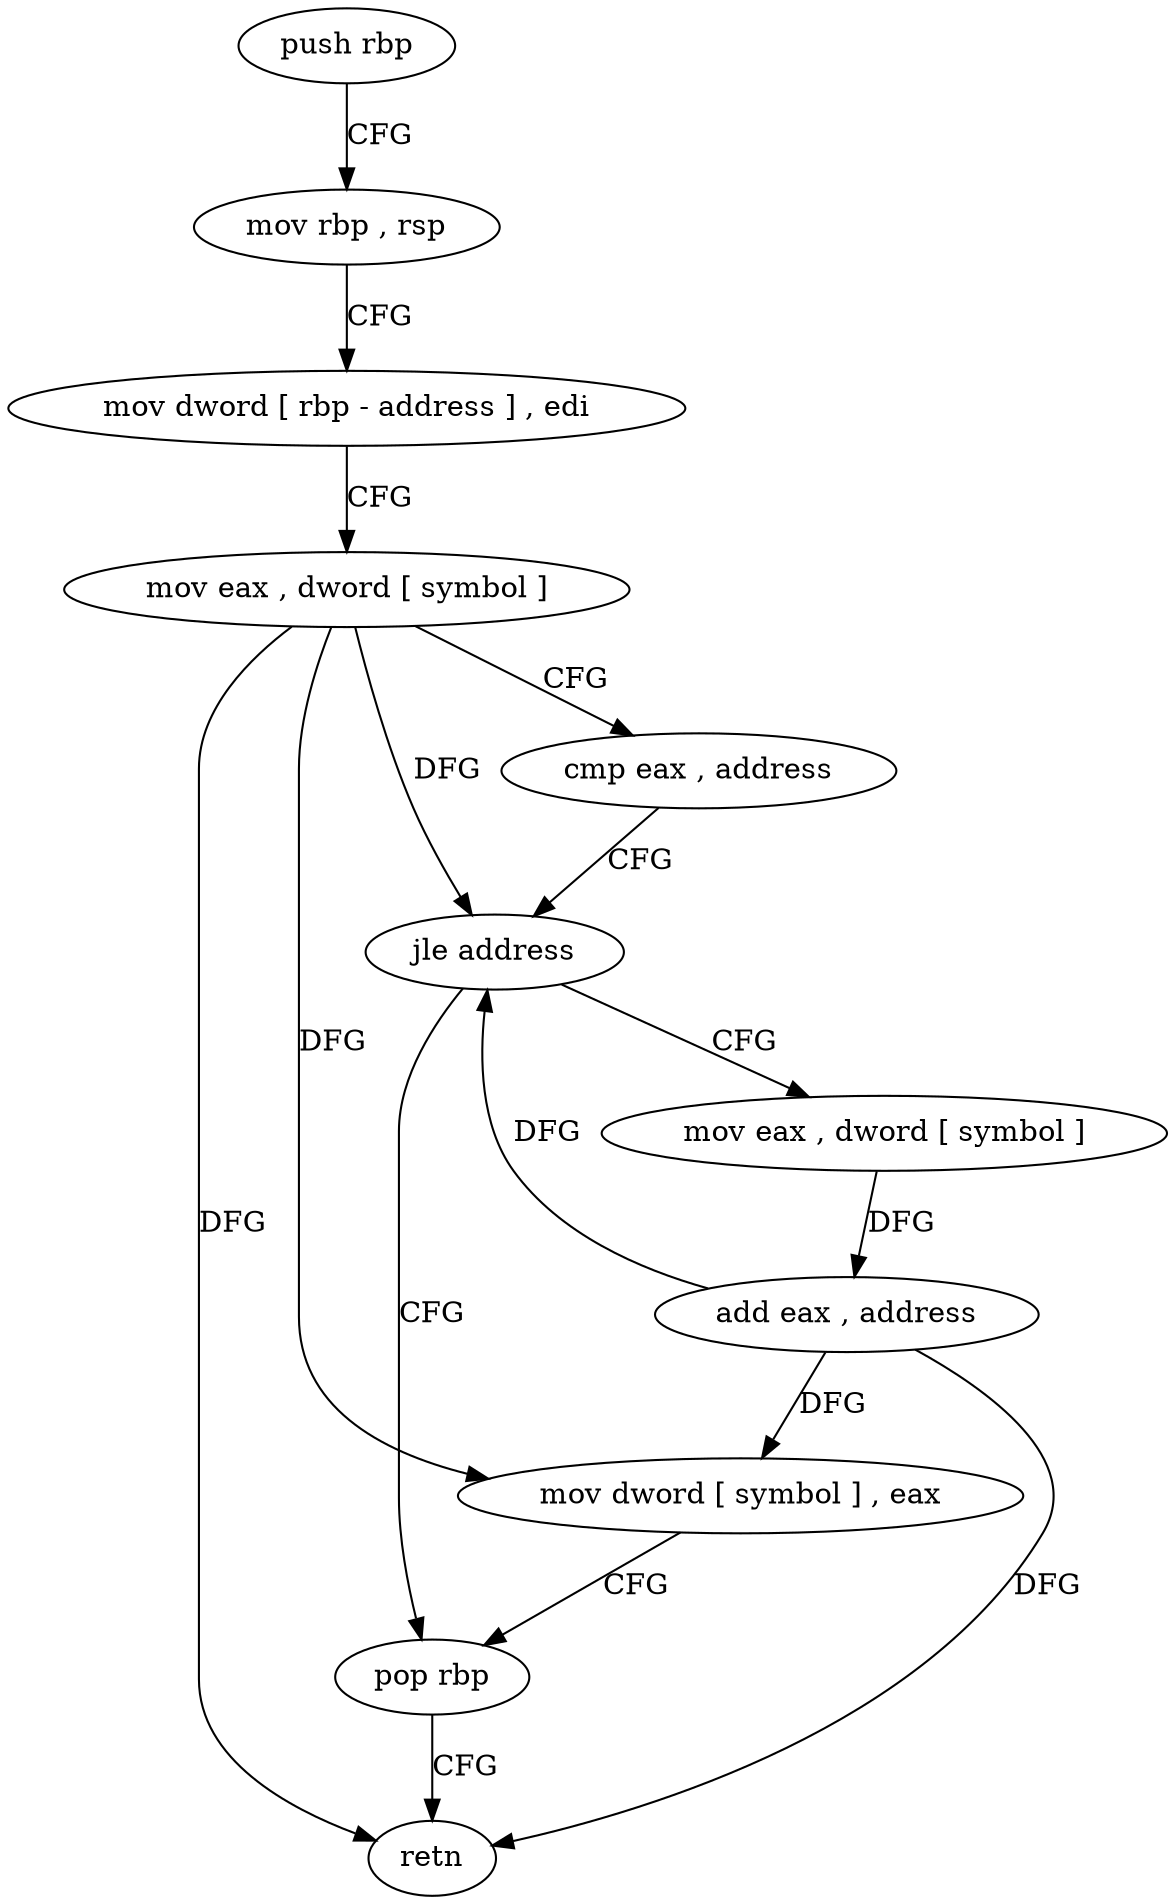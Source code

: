 digraph "func" {
"4212000" [label = "push rbp" ]
"4212001" [label = "mov rbp , rsp" ]
"4212004" [label = "mov dword [ rbp - address ] , edi" ]
"4212007" [label = "mov eax , dword [ symbol ]" ]
"4212014" [label = "cmp eax , address" ]
"4212017" [label = "jle address" ]
"4212040" [label = "pop rbp" ]
"4212023" [label = "mov eax , dword [ symbol ]" ]
"4212041" [label = "retn" ]
"4212030" [label = "add eax , address" ]
"4212033" [label = "mov dword [ symbol ] , eax" ]
"4212000" -> "4212001" [ label = "CFG" ]
"4212001" -> "4212004" [ label = "CFG" ]
"4212004" -> "4212007" [ label = "CFG" ]
"4212007" -> "4212014" [ label = "CFG" ]
"4212007" -> "4212017" [ label = "DFG" ]
"4212007" -> "4212041" [ label = "DFG" ]
"4212007" -> "4212033" [ label = "DFG" ]
"4212014" -> "4212017" [ label = "CFG" ]
"4212017" -> "4212040" [ label = "CFG" ]
"4212017" -> "4212023" [ label = "CFG" ]
"4212040" -> "4212041" [ label = "CFG" ]
"4212023" -> "4212030" [ label = "DFG" ]
"4212030" -> "4212033" [ label = "DFG" ]
"4212030" -> "4212017" [ label = "DFG" ]
"4212030" -> "4212041" [ label = "DFG" ]
"4212033" -> "4212040" [ label = "CFG" ]
}
